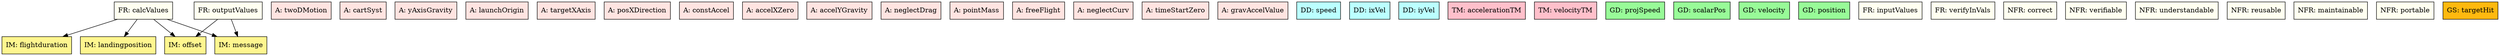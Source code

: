 digraph allvsr {
	calcValues -> flightduration;
	calcValues -> landingposition;
	calcValues -> offset;
	calcValues -> message;
	outputValues -> offset;
	outputValues -> message;


	twoDMotion	[shape=box, color=black, style=filled, fillcolor=mistyrose, label="A: twoDMotion"];
	cartSyst	[shape=box, color=black, style=filled, fillcolor=mistyrose, label="A: cartSyst"];
	yAxisGravity	[shape=box, color=black, style=filled, fillcolor=mistyrose, label="A: yAxisGravity"];
	launchOrigin	[shape=box, color=black, style=filled, fillcolor=mistyrose, label="A: launchOrigin"];
	targetXAxis	[shape=box, color=black, style=filled, fillcolor=mistyrose, label="A: targetXAxis"];
	posXDirection	[shape=box, color=black, style=filled, fillcolor=mistyrose, label="A: posXDirection"];
	constAccel	[shape=box, color=black, style=filled, fillcolor=mistyrose, label="A: constAccel"];
	accelXZero	[shape=box, color=black, style=filled, fillcolor=mistyrose, label="A: accelXZero"];
	accelYGravity	[shape=box, color=black, style=filled, fillcolor=mistyrose, label="A: accelYGravity"];
	neglectDrag	[shape=box, color=black, style=filled, fillcolor=mistyrose, label="A: neglectDrag"];
	pointMass	[shape=box, color=black, style=filled, fillcolor=mistyrose, label="A: pointMass"];
	freeFlight	[shape=box, color=black, style=filled, fillcolor=mistyrose, label="A: freeFlight"];
	neglectCurv	[shape=box, color=black, style=filled, fillcolor=mistyrose, label="A: neglectCurv"];
	timeStartZero	[shape=box, color=black, style=filled, fillcolor=mistyrose, label="A: timeStartZero"];
	gravAccelValue	[shape=box, color=black, style=filled, fillcolor=mistyrose, label="A: gravAccelValue"];

	subgraph A {
	rank="same"
	{twoDMotion, cartSyst, yAxisGravity, launchOrigin, targetXAxis, posXDirection, constAccel, accelXZero, accelYGravity, neglectDrag, pointMass, freeFlight, neglectCurv, timeStartZero, gravAccelValue}
	}

	speed	[shape=box, color=black, style=filled, fillcolor=paleturquoise1, label="DD: speed"];
	ixVel	[shape=box, color=black, style=filled, fillcolor=paleturquoise1, label="DD: ixVel"];
	iyVel	[shape=box, color=black, style=filled, fillcolor=paleturquoise1, label="DD: iyVel"];

	subgraph DD {
	rank="same"
	{speed, ixVel, iyVel}
	}

	accelerationTM	[shape=box, color=black, style=filled, fillcolor=pink, label="TM: accelerationTM"];
	velocityTM	[shape=box, color=black, style=filled, fillcolor=pink, label="TM: velocityTM"];

	subgraph TM {
	rank="same"
	{accelerationTM, velocityTM}
	}

	projSpeed	[shape=box, color=black, style=filled, fillcolor=palegreen, label="GD: projSpeed"];
	scalarPos	[shape=box, color=black, style=filled, fillcolor=palegreen, label="GD: scalarPos"];
	velocity	[shape=box, color=black, style=filled, fillcolor=palegreen, label="GD: velocity"];
	position	[shape=box, color=black, style=filled, fillcolor=palegreen, label="GD: position"];

	subgraph GD {
	rank="same"
	{projSpeed, scalarPos, velocity, position}
	}

	flightduration	[shape=box, color=black, style=filled, fillcolor=khaki1, label="IM: flightduration"];
	landingposition	[shape=box, color=black, style=filled, fillcolor=khaki1, label="IM: landingposition"];
	offset	[shape=box, color=black, style=filled, fillcolor=khaki1, label="IM: offset"];
	message	[shape=box, color=black, style=filled, fillcolor=khaki1, label="IM: message"];

	subgraph IM {
	rank="same"
	{flightduration, landingposition, offset, message}
	}

	inputValues	[shape=box, color=black, style=filled, fillcolor=ivory, label="FR: inputValues"];
	verifyInVals	[shape=box, color=black, style=filled, fillcolor=ivory, label="FR: verifyInVals"];
	calcValues	[shape=box, color=black, style=filled, fillcolor=ivory, label="FR: calcValues"];
	outputValues	[shape=box, color=black, style=filled, fillcolor=ivory, label="FR: outputValues"];
	correct	[shape=box, color=black, style=filled, fillcolor=ivory, label="NFR: correct"];
	verifiable	[shape=box, color=black, style=filled, fillcolor=ivory, label="NFR: verifiable"];
	understandable	[shape=box, color=black, style=filled, fillcolor=ivory, label="NFR: understandable"];
	reusable	[shape=box, color=black, style=filled, fillcolor=ivory, label="NFR: reusable"];
	maintainable	[shape=box, color=black, style=filled, fillcolor=ivory, label="NFR: maintainable"];
	portable	[shape=box, color=black, style=filled, fillcolor=ivory, label="NFR: portable"];

	subgraph R {
	rank="same"
	{inputValues, verifyInVals, calcValues, outputValues, correct, verifiable, understandable, reusable, maintainable, portable}
	}

	targetHit	[shape=box, color=black, style=filled, fillcolor=darkgoldenrod1, label="GS: targetHit"];

	subgraph GS {
	rank="same"
	{targetHit}
	}

}
